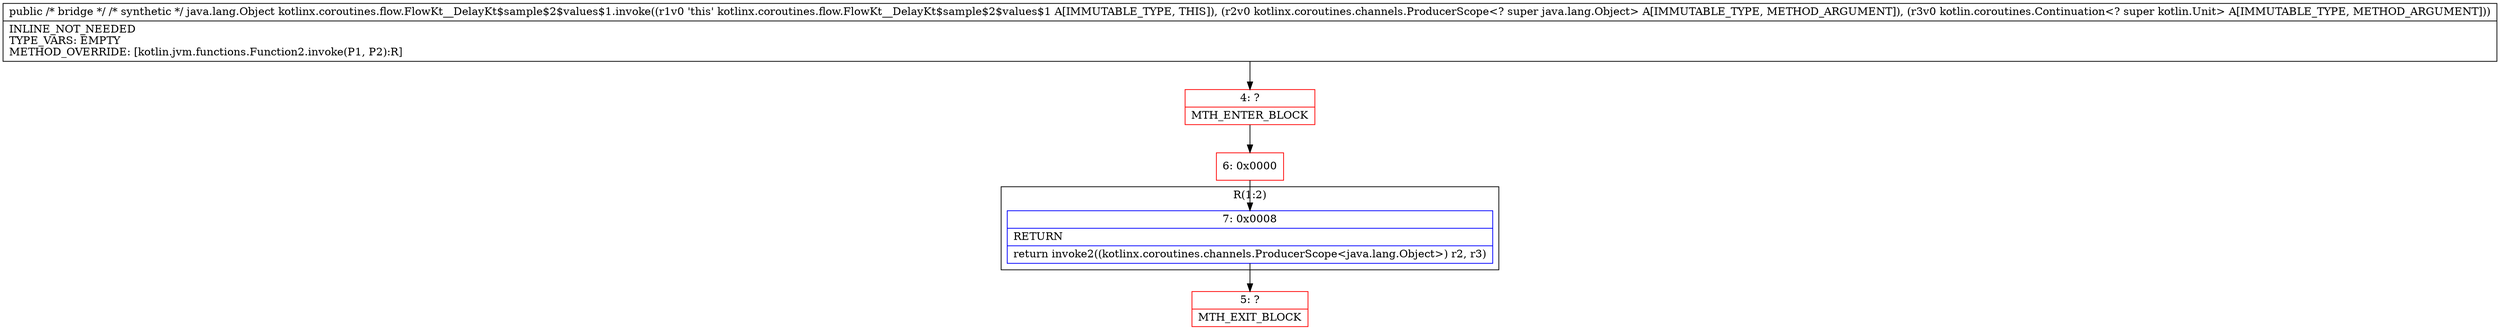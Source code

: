 digraph "CFG forkotlinx.coroutines.flow.FlowKt__DelayKt$sample$2$values$1.invoke(Ljava\/lang\/Object;Ljava\/lang\/Object;)Ljava\/lang\/Object;" {
subgraph cluster_Region_679720112 {
label = "R(1:2)";
node [shape=record,color=blue];
Node_7 [shape=record,label="{7\:\ 0x0008|RETURN\l|return invoke2((kotlinx.coroutines.channels.ProducerScope\<java.lang.Object\>) r2, r3)\l}"];
}
Node_4 [shape=record,color=red,label="{4\:\ ?|MTH_ENTER_BLOCK\l}"];
Node_6 [shape=record,color=red,label="{6\:\ 0x0000}"];
Node_5 [shape=record,color=red,label="{5\:\ ?|MTH_EXIT_BLOCK\l}"];
MethodNode[shape=record,label="{public \/* bridge *\/ \/* synthetic *\/ java.lang.Object kotlinx.coroutines.flow.FlowKt__DelayKt$sample$2$values$1.invoke((r1v0 'this' kotlinx.coroutines.flow.FlowKt__DelayKt$sample$2$values$1 A[IMMUTABLE_TYPE, THIS]), (r2v0 kotlinx.coroutines.channels.ProducerScope\<? super java.lang.Object\> A[IMMUTABLE_TYPE, METHOD_ARGUMENT]), (r3v0 kotlin.coroutines.Continuation\<? super kotlin.Unit\> A[IMMUTABLE_TYPE, METHOD_ARGUMENT]))  | INLINE_NOT_NEEDED\lTYPE_VARS: EMPTY\lMETHOD_OVERRIDE: [kotlin.jvm.functions.Function2.invoke(P1, P2):R]\l}"];
MethodNode -> Node_4;Node_7 -> Node_5;
Node_4 -> Node_6;
Node_6 -> Node_7;
}

